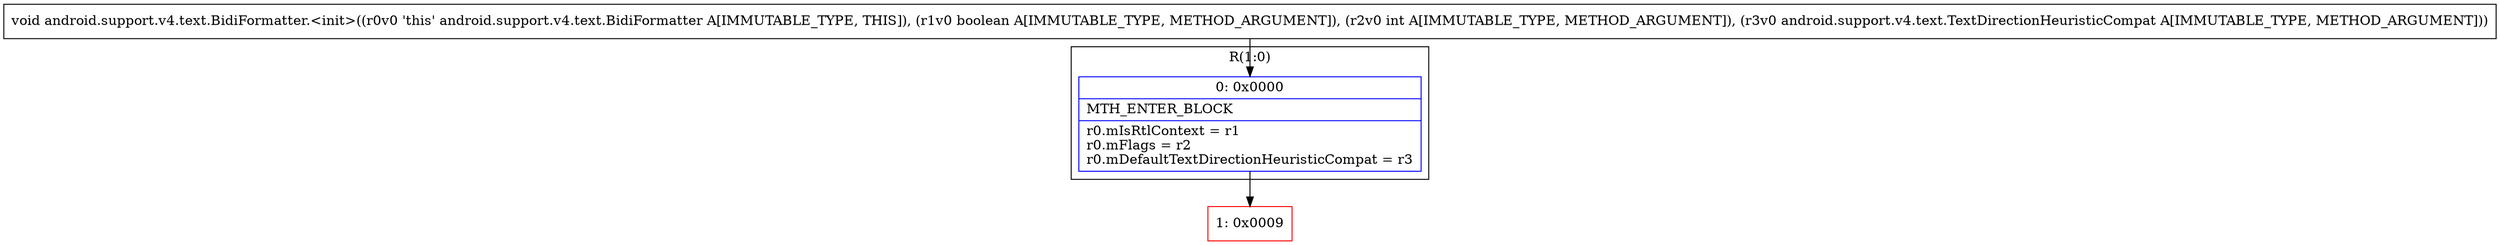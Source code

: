 digraph "CFG forandroid.support.v4.text.BidiFormatter.\<init\>(ZILandroid\/support\/v4\/text\/TextDirectionHeuristicCompat;)V" {
subgraph cluster_Region_1962148309 {
label = "R(1:0)";
node [shape=record,color=blue];
Node_0 [shape=record,label="{0\:\ 0x0000|MTH_ENTER_BLOCK\l|r0.mIsRtlContext = r1\lr0.mFlags = r2\lr0.mDefaultTextDirectionHeuristicCompat = r3\l}"];
}
Node_1 [shape=record,color=red,label="{1\:\ 0x0009}"];
MethodNode[shape=record,label="{void android.support.v4.text.BidiFormatter.\<init\>((r0v0 'this' android.support.v4.text.BidiFormatter A[IMMUTABLE_TYPE, THIS]), (r1v0 boolean A[IMMUTABLE_TYPE, METHOD_ARGUMENT]), (r2v0 int A[IMMUTABLE_TYPE, METHOD_ARGUMENT]), (r3v0 android.support.v4.text.TextDirectionHeuristicCompat A[IMMUTABLE_TYPE, METHOD_ARGUMENT])) }"];
MethodNode -> Node_0;
Node_0 -> Node_1;
}

